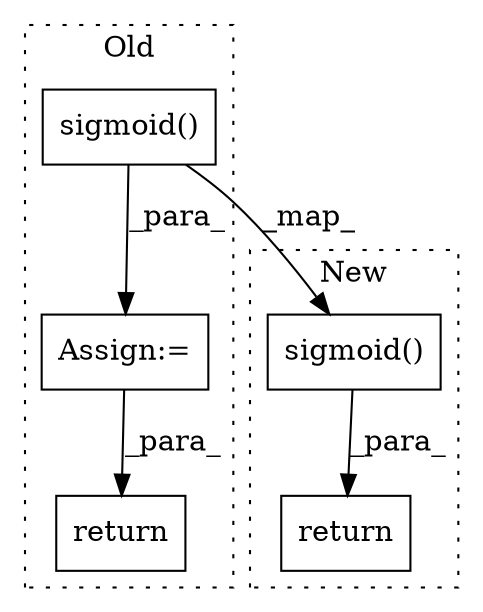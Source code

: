 digraph G {
subgraph cluster0 {
1 [label="sigmoid()" a="75" s="16069,16107" l="14,1" shape="box"];
3 [label="Assign:=" a="68" s="16068" l="1" shape="box"];
4 [label="return" a="93" s="16118" l="7" shape="box"];
label = "Old";
style="dotted";
}
subgraph cluster1 {
2 [label="sigmoid()" a="75" s="16068,16106" l="14,1" shape="box"];
5 [label="return" a="93" s="16061" l="7" shape="box"];
label = "New";
style="dotted";
}
1 -> 2 [label="_map_"];
1 -> 3 [label="_para_"];
2 -> 5 [label="_para_"];
3 -> 4 [label="_para_"];
}